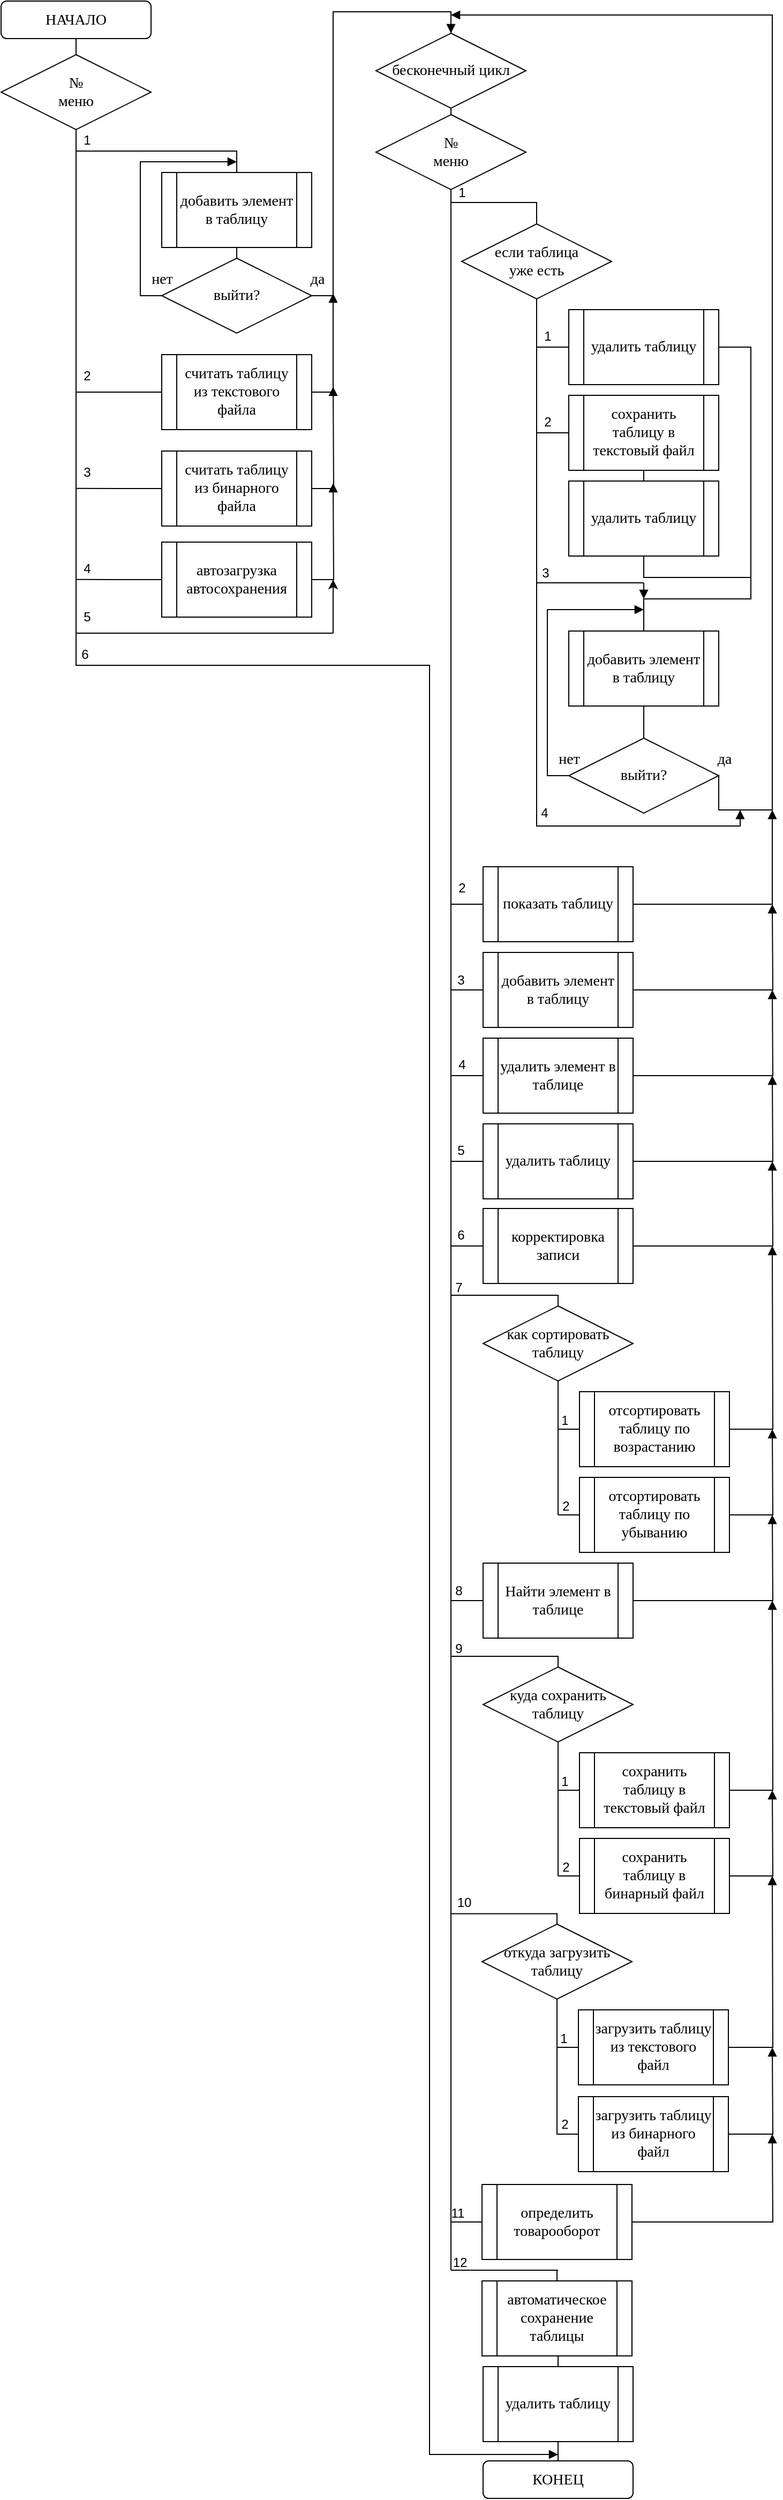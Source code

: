 <mxfile version="13.9.9" type="device" pages="3"><diagram id="qUakDYPlAHvfG857xd87" name="main"><mxGraphModel dx="5167" dy="2983" grid="1" gridSize="10" guides="1" tooltips="1" connect="1" arrows="1" fold="1" page="1" pageScale="1" pageWidth="827" pageHeight="1169" math="0" shadow="0"><root><mxCell id="0"/><mxCell id="1" parent="0"/><mxCell id="XT2ItZ7dttFXbvP1zQxN-48" style="edgeStyle=orthogonalEdgeStyle;rounded=0;orthogonalLoop=1;jettySize=auto;html=1;exitX=0.5;exitY=1;exitDx=0;exitDy=0;entryX=0.5;entryY=0;entryDx=0;entryDy=0;endArrow=none;endFill=0;" edge="1" parent="1" source="XT2ItZ7dttFXbvP1zQxN-2" target="XT2ItZ7dttFXbvP1zQxN-47"><mxGeometry relative="1" as="geometry"/></mxCell><mxCell id="XT2ItZ7dttFXbvP1zQxN-2" value="&lt;span style=&quot;font-family: &amp;#34;times new roman&amp;#34; ; font-size: 14px&quot;&gt;НАЧАЛО&lt;/span&gt;" style="rounded=1;whiteSpace=wrap;html=1;" vertex="1" parent="1"><mxGeometry width="140" height="35" as="geometry"/></mxCell><mxCell id="XT2ItZ7dttFXbvP1zQxN-49" style="edgeStyle=orthogonalEdgeStyle;rounded=0;orthogonalLoop=1;jettySize=auto;html=1;exitX=0.5;exitY=1;exitDx=0;exitDy=0;endArrow=block;endFill=1;" edge="1" parent="1" source="XT2ItZ7dttFXbvP1zQxN-47"><mxGeometry relative="1" as="geometry"><mxPoint x="520" y="2290" as="targetPoint"/><Array as="points"><mxPoint x="70" y="620"/><mxPoint x="400" y="620"/><mxPoint x="400" y="2290"/></Array></mxGeometry></mxCell><mxCell id="XT2ItZ7dttFXbvP1zQxN-47" value="№ &lt;br&gt;меню" style="rhombus;whiteSpace=wrap;html=1;strokeWidth=1;fontFamily=Times New Roman;fontSize=14;" vertex="1" parent="1"><mxGeometry y="50" width="140" height="70" as="geometry"/></mxCell><mxCell id="XT2ItZ7dttFXbvP1zQxN-61" style="edgeStyle=orthogonalEdgeStyle;rounded=0;orthogonalLoop=1;jettySize=auto;html=1;exitX=0.5;exitY=1;exitDx=0;exitDy=0;entryX=0.5;entryY=0;entryDx=0;entryDy=0;endArrow=none;endFill=0;" edge="1" parent="1" source="XT2ItZ7dttFXbvP1zQxN-50" target="XT2ItZ7dttFXbvP1zQxN-60"><mxGeometry relative="1" as="geometry"/></mxCell><mxCell id="XT2ItZ7dttFXbvP1zQxN-50" value="добавить элемент в таблицу" style="shape=process;whiteSpace=wrap;html=1;backgroundOutline=1;strokeWidth=1;fontFamily=Times New Roman;fontSize=14;" vertex="1" parent="1"><mxGeometry x="150.0" y="160" width="140" height="70" as="geometry"/></mxCell><mxCell id="XT2ItZ7dttFXbvP1zQxN-56" style="edgeStyle=orthogonalEdgeStyle;rounded=0;orthogonalLoop=1;jettySize=auto;html=1;exitX=0.5;exitY=0;exitDx=0;exitDy=0;endArrow=none;endFill=0;" edge="1" parent="1"><mxGeometry relative="1" as="geometry"><mxPoint x="70" y="140" as="targetPoint"/><mxPoint x="220" y="160" as="sourcePoint"/><Array as="points"><mxPoint x="220" y="140"/></Array></mxGeometry></mxCell><mxCell id="XT2ItZ7dttFXbvP1zQxN-57" value="1" style="text;html=1;align=center;verticalAlign=middle;resizable=0;points=[];autosize=1;" vertex="1" parent="1"><mxGeometry x="70" y="120" width="20" height="20" as="geometry"/></mxCell><mxCell id="XT2ItZ7dttFXbvP1zQxN-62" style="edgeStyle=orthogonalEdgeStyle;rounded=0;orthogonalLoop=1;jettySize=auto;html=1;exitX=0;exitY=0.5;exitDx=0;exitDy=0;endArrow=block;endFill=1;" edge="1" parent="1" source="XT2ItZ7dttFXbvP1zQxN-60"><mxGeometry relative="1" as="geometry"><mxPoint x="220" y="150" as="targetPoint"/><Array as="points"><mxPoint x="130" y="275"/><mxPoint x="130" y="150"/></Array></mxGeometry></mxCell><mxCell id="XT2ItZ7dttFXbvP1zQxN-64" style="edgeStyle=orthogonalEdgeStyle;rounded=0;orthogonalLoop=1;jettySize=auto;html=1;exitX=1;exitY=0.5;exitDx=0;exitDy=0;endArrow=block;endFill=1;entryX=0.5;entryY=0;entryDx=0;entryDy=0;" edge="1" parent="1" source="XT2ItZ7dttFXbvP1zQxN-60" target="XT2ItZ7dttFXbvP1zQxN-82"><mxGeometry relative="1" as="geometry"><mxPoint x="410" y="35" as="targetPoint"/><Array as="points"><mxPoint x="310" y="275"/><mxPoint x="310" y="10"/><mxPoint x="420" y="10"/></Array></mxGeometry></mxCell><mxCell id="XT2ItZ7dttFXbvP1zQxN-60" value="выйти?" style="rhombus;whiteSpace=wrap;html=1;strokeWidth=1;fontFamily=Times New Roman;fontSize=14;" vertex="1" parent="1"><mxGeometry x="150" y="240" width="140" height="70" as="geometry"/></mxCell><mxCell id="XT2ItZ7dttFXbvP1zQxN-63" value="нет" style="text;html=1;align=center;verticalAlign=middle;resizable=0;points=[];autosize=1;fontSize=14;fontFamily=Times New Roman;" vertex="1" parent="1"><mxGeometry x="130" y="250" width="40" height="20" as="geometry"/></mxCell><mxCell id="XT2ItZ7dttFXbvP1zQxN-65" value="да" style="text;html=1;align=center;verticalAlign=middle;resizable=0;points=[];autosize=1;fontSize=14;fontFamily=Times New Roman;" vertex="1" parent="1"><mxGeometry x="280" y="250" width="30" height="20" as="geometry"/></mxCell><mxCell id="XT2ItZ7dttFXbvP1zQxN-67" style="edgeStyle=orthogonalEdgeStyle;rounded=0;orthogonalLoop=1;jettySize=auto;html=1;exitX=0;exitY=0.5;exitDx=0;exitDy=0;endArrow=none;endFill=0;" edge="1" parent="1" source="XT2ItZ7dttFXbvP1zQxN-66"><mxGeometry relative="1" as="geometry"><mxPoint x="70" y="374.833" as="targetPoint"/><Array as="points"><mxPoint x="70" y="365"/></Array></mxGeometry></mxCell><mxCell id="XT2ItZ7dttFXbvP1zQxN-78" style="edgeStyle=orthogonalEdgeStyle;rounded=0;orthogonalLoop=1;jettySize=auto;html=1;exitX=1;exitY=0.5;exitDx=0;exitDy=0;endArrow=block;endFill=1;entryX=1.013;entryY=1.15;entryDx=0;entryDy=0;entryPerimeter=0;" edge="1" parent="1" source="XT2ItZ7dttFXbvP1zQxN-66" target="XT2ItZ7dttFXbvP1zQxN-65"><mxGeometry relative="1" as="geometry"><mxPoint x="310" y="280" as="targetPoint"/><Array as="points"><mxPoint x="310" y="365"/><mxPoint x="310" y="273"/></Array></mxGeometry></mxCell><mxCell id="XT2ItZ7dttFXbvP1zQxN-66" value="считать таблицу из текстового файла" style="shape=process;whiteSpace=wrap;html=1;backgroundOutline=1;strokeWidth=1;fontFamily=Times New Roman;fontSize=14;" vertex="1" parent="1"><mxGeometry x="150.0" y="330" width="140" height="70" as="geometry"/></mxCell><mxCell id="XT2ItZ7dttFXbvP1zQxN-68" value="2" style="text;html=1;align=center;verticalAlign=middle;resizable=0;points=[];autosize=1;" vertex="1" parent="1"><mxGeometry x="70" y="340" width="20" height="20" as="geometry"/></mxCell><mxCell id="XT2ItZ7dttFXbvP1zQxN-71" style="edgeStyle=orthogonalEdgeStyle;rounded=0;orthogonalLoop=1;jettySize=auto;html=1;exitX=0;exitY=0.5;exitDx=0;exitDy=0;endArrow=none;endFill=0;" edge="1" parent="1" source="XT2ItZ7dttFXbvP1zQxN-69"><mxGeometry relative="1" as="geometry"><mxPoint x="70" y="454.833" as="targetPoint"/></mxGeometry></mxCell><mxCell id="XT2ItZ7dttFXbvP1zQxN-79" style="edgeStyle=orthogonalEdgeStyle;rounded=0;orthogonalLoop=1;jettySize=auto;html=1;exitX=1;exitY=0.5;exitDx=0;exitDy=0;endArrow=block;endFill=1;" edge="1" parent="1" source="XT2ItZ7dttFXbvP1zQxN-69"><mxGeometry relative="1" as="geometry"><mxPoint x="310" y="360" as="targetPoint"/></mxGeometry></mxCell><mxCell id="XT2ItZ7dttFXbvP1zQxN-69" value="считать таблицу из бинарного файла" style="shape=process;whiteSpace=wrap;html=1;backgroundOutline=1;strokeWidth=1;fontFamily=Times New Roman;fontSize=14;" vertex="1" parent="1"><mxGeometry x="150.0" y="420" width="140" height="70" as="geometry"/></mxCell><mxCell id="XT2ItZ7dttFXbvP1zQxN-72" style="edgeStyle=orthogonalEdgeStyle;rounded=0;orthogonalLoop=1;jettySize=auto;html=1;exitX=0;exitY=0.5;exitDx=0;exitDy=0;endArrow=none;endFill=0;" edge="1" parent="1" source="XT2ItZ7dttFXbvP1zQxN-70"><mxGeometry relative="1" as="geometry"><mxPoint x="70" y="539.833" as="targetPoint"/><Array as="points"><mxPoint x="110" y="540"/></Array></mxGeometry></mxCell><mxCell id="XT2ItZ7dttFXbvP1zQxN-80" style="edgeStyle=orthogonalEdgeStyle;rounded=0;orthogonalLoop=1;jettySize=auto;html=1;exitX=1;exitY=0.5;exitDx=0;exitDy=0;endArrow=block;endFill=1;" edge="1" parent="1" source="XT2ItZ7dttFXbvP1zQxN-70"><mxGeometry relative="1" as="geometry"><mxPoint x="310" y="450" as="targetPoint"/></mxGeometry></mxCell><mxCell id="XT2ItZ7dttFXbvP1zQxN-70" value="автозагрузка автосохранения" style="shape=process;whiteSpace=wrap;html=1;backgroundOutline=1;strokeWidth=1;fontFamily=Times New Roman;fontSize=14;" vertex="1" parent="1"><mxGeometry x="150.0" y="505" width="140" height="70" as="geometry"/></mxCell><mxCell id="XT2ItZ7dttFXbvP1zQxN-73" value="3" style="text;html=1;align=center;verticalAlign=middle;resizable=0;points=[];autosize=1;" vertex="1" parent="1"><mxGeometry x="70" y="430" width="20" height="20" as="geometry"/></mxCell><mxCell id="XT2ItZ7dttFXbvP1zQxN-74" value="4" style="text;html=1;align=center;verticalAlign=middle;resizable=0;points=[];autosize=1;" vertex="1" parent="1"><mxGeometry x="70" y="520" width="20" height="20" as="geometry"/></mxCell><mxCell id="XT2ItZ7dttFXbvP1zQxN-75" value="5" style="text;html=1;align=center;verticalAlign=middle;resizable=0;points=[];autosize=1;" vertex="1" parent="1"><mxGeometry x="70" y="565" width="20" height="20" as="geometry"/></mxCell><mxCell id="XT2ItZ7dttFXbvP1zQxN-76" value="6" style="text;html=1;align=center;verticalAlign=middle;resizable=0;points=[];autosize=1;" vertex="1" parent="1"><mxGeometry x="68" y="600" width="20" height="20" as="geometry"/></mxCell><mxCell id="XT2ItZ7dttFXbvP1zQxN-77" value="" style="endArrow=none;html=1;endFill=0;" edge="1" parent="1"><mxGeometry width="50" height="50" relative="1" as="geometry"><mxPoint x="70" y="590" as="sourcePoint"/><mxPoint x="310" y="590" as="targetPoint"/></mxGeometry></mxCell><mxCell id="XT2ItZ7dttFXbvP1zQxN-87" style="edgeStyle=orthogonalEdgeStyle;rounded=0;orthogonalLoop=1;jettySize=auto;html=1;exitX=0.5;exitY=1;exitDx=0;exitDy=0;entryX=0.5;entryY=0;entryDx=0;entryDy=0;endArrow=none;endFill=0;" edge="1" parent="1" source="XT2ItZ7dttFXbvP1zQxN-82" target="XT2ItZ7dttFXbvP1zQxN-86"><mxGeometry relative="1" as="geometry"/></mxCell><mxCell id="XT2ItZ7dttFXbvP1zQxN-82" value="бесконечный цикл" style="rhombus;whiteSpace=wrap;html=1;strokeWidth=1;fontFamily=Times New Roman;fontSize=14;" vertex="1" parent="1"><mxGeometry x="350" y="30" width="140" height="70" as="geometry"/></mxCell><mxCell id="XT2ItZ7dttFXbvP1zQxN-84" value="" style="endArrow=classic;html=1;" edge="1" parent="1"><mxGeometry width="50" height="50" relative="1" as="geometry"><mxPoint x="310" y="590" as="sourcePoint"/><mxPoint x="310" y="540" as="targetPoint"/></mxGeometry></mxCell><mxCell id="XT2ItZ7dttFXbvP1zQxN-88" style="edgeStyle=orthogonalEdgeStyle;rounded=0;orthogonalLoop=1;jettySize=auto;html=1;exitX=0.5;exitY=1;exitDx=0;exitDy=0;endArrow=none;endFill=0;" edge="1" parent="1" source="XT2ItZ7dttFXbvP1zQxN-86"><mxGeometry relative="1" as="geometry"><mxPoint x="420" y="2118" as="targetPoint"/></mxGeometry></mxCell><mxCell id="XT2ItZ7dttFXbvP1zQxN-86" value="№ &lt;br&gt;меню" style="rhombus;whiteSpace=wrap;html=1;strokeWidth=1;fontFamily=Times New Roman;fontSize=14;" vertex="1" parent="1"><mxGeometry x="350" y="106" width="140" height="70" as="geometry"/></mxCell><mxCell id="XT2ItZ7dttFXbvP1zQxN-89" value="12" style="text;html=1;align=center;verticalAlign=middle;resizable=0;points=[];autosize=1;" vertex="1" parent="1"><mxGeometry x="413" y="2101" width="30" height="20" as="geometry"/></mxCell><mxCell id="XT2ItZ7dttFXbvP1zQxN-91" style="edgeStyle=orthogonalEdgeStyle;rounded=0;orthogonalLoop=1;jettySize=auto;html=1;exitX=0.5;exitY=1;exitDx=0;exitDy=0;endArrow=block;endFill=1;" edge="1" parent="1" source="XT2ItZ7dttFXbvP1zQxN-90"><mxGeometry relative="1" as="geometry"><mxPoint x="690" y="755" as="targetPoint"/><Array as="points"><mxPoint x="500" y="770"/><mxPoint x="690" y="770"/></Array></mxGeometry></mxCell><mxCell id="XT2ItZ7dttFXbvP1zQxN-102" style="edgeStyle=orthogonalEdgeStyle;rounded=0;orthogonalLoop=1;jettySize=auto;html=1;exitX=0.5;exitY=0;exitDx=0;exitDy=0;endArrow=none;endFill=0;" edge="1" parent="1" source="XT2ItZ7dttFXbvP1zQxN-90"><mxGeometry relative="1" as="geometry"><mxPoint x="420" y="188" as="targetPoint"/></mxGeometry></mxCell><mxCell id="XT2ItZ7dttFXbvP1zQxN-90" value="если таблица&lt;br&gt;уже есть" style="rhombus;whiteSpace=wrap;html=1;strokeWidth=1;fontFamily=Times New Roman;fontSize=14;" vertex="1" parent="1"><mxGeometry x="430" y="208" width="140" height="70" as="geometry"/></mxCell><mxCell id="XT2ItZ7dttFXbvP1zQxN-96" style="edgeStyle=orthogonalEdgeStyle;rounded=0;orthogonalLoop=1;jettySize=auto;html=1;exitX=0;exitY=0.5;exitDx=0;exitDy=0;endArrow=none;endFill=0;" edge="1" parent="1" source="XT2ItZ7dttFXbvP1zQxN-92"><mxGeometry relative="1" as="geometry"><mxPoint x="500" y="323" as="targetPoint"/></mxGeometry></mxCell><mxCell id="XT2ItZ7dttFXbvP1zQxN-109" style="edgeStyle=orthogonalEdgeStyle;rounded=0;orthogonalLoop=1;jettySize=auto;html=1;exitX=1;exitY=0.5;exitDx=0;exitDy=0;entryX=0.5;entryY=0;entryDx=0;entryDy=0;endArrow=none;endFill=0;" edge="1" parent="1" source="XT2ItZ7dttFXbvP1zQxN-92" target="XT2ItZ7dttFXbvP1zQxN-105"><mxGeometry relative="1" as="geometry"><Array as="points"><mxPoint x="700" y="323"/><mxPoint x="700" y="558"/><mxPoint x="600" y="558"/></Array></mxGeometry></mxCell><mxCell id="XT2ItZ7dttFXbvP1zQxN-92" value="удалить таблицу" style="shape=process;whiteSpace=wrap;html=1;backgroundOutline=1;strokeWidth=1;fontFamily=Times New Roman;fontSize=14;" vertex="1" parent="1"><mxGeometry x="530.0" y="288" width="140" height="70" as="geometry"/></mxCell><mxCell id="XT2ItZ7dttFXbvP1zQxN-99" style="edgeStyle=orthogonalEdgeStyle;rounded=0;orthogonalLoop=1;jettySize=auto;html=1;exitX=0;exitY=0.5;exitDx=0;exitDy=0;endArrow=none;endFill=0;" edge="1" parent="1" source="XT2ItZ7dttFXbvP1zQxN-94"><mxGeometry relative="1" as="geometry"><mxPoint x="500" y="403.2" as="targetPoint"/></mxGeometry></mxCell><mxCell id="XT2ItZ7dttFXbvP1zQxN-101" style="edgeStyle=orthogonalEdgeStyle;rounded=0;orthogonalLoop=1;jettySize=auto;html=1;exitX=0.5;exitY=1;exitDx=0;exitDy=0;entryX=0.5;entryY=0;entryDx=0;entryDy=0;endArrow=none;endFill=0;" edge="1" parent="1" source="XT2ItZ7dttFXbvP1zQxN-94" target="XT2ItZ7dttFXbvP1zQxN-95"><mxGeometry relative="1" as="geometry"/></mxCell><mxCell id="XT2ItZ7dttFXbvP1zQxN-94" value="сохранить таблицу в текстовый файл" style="shape=process;whiteSpace=wrap;html=1;backgroundOutline=1;strokeWidth=1;fontFamily=Times New Roman;fontSize=14;" vertex="1" parent="1"><mxGeometry x="530.0" y="368" width="140" height="70" as="geometry"/></mxCell><mxCell id="XT2ItZ7dttFXbvP1zQxN-114" style="edgeStyle=orthogonalEdgeStyle;rounded=0;orthogonalLoop=1;jettySize=auto;html=1;exitX=0.5;exitY=1;exitDx=0;exitDy=0;endArrow=none;endFill=0;" edge="1" parent="1" source="XT2ItZ7dttFXbvP1zQxN-95"><mxGeometry relative="1" as="geometry"><mxPoint x="700" y="538" as="targetPoint"/><Array as="points"><mxPoint x="600" y="538"/></Array></mxGeometry></mxCell><mxCell id="XT2ItZ7dttFXbvP1zQxN-95" value="удалить таблицу" style="shape=process;whiteSpace=wrap;html=1;backgroundOutline=1;strokeWidth=1;fontFamily=Times New Roman;fontSize=14;" vertex="1" parent="1"><mxGeometry x="530.0" y="448" width="140" height="70" as="geometry"/></mxCell><mxCell id="XT2ItZ7dttFXbvP1zQxN-97" value="1" style="text;html=1;align=center;verticalAlign=middle;resizable=0;points=[];autosize=1;" vertex="1" parent="1"><mxGeometry x="500" y="303" width="20" height="20" as="geometry"/></mxCell><mxCell id="XT2ItZ7dttFXbvP1zQxN-100" value="2" style="text;html=1;align=center;verticalAlign=middle;resizable=0;points=[];autosize=1;" vertex="1" parent="1"><mxGeometry x="500" y="383" width="20" height="20" as="geometry"/></mxCell><mxCell id="XT2ItZ7dttFXbvP1zQxN-103" value="1" style="text;html=1;align=center;verticalAlign=middle;resizable=0;points=[];autosize=1;" vertex="1" parent="1"><mxGeometry x="420" y="169" width="20" height="20" as="geometry"/></mxCell><mxCell id="XT2ItZ7dttFXbvP1zQxN-107" style="edgeStyle=orthogonalEdgeStyle;rounded=0;orthogonalLoop=1;jettySize=auto;html=1;exitX=0.5;exitY=1;exitDx=0;exitDy=0;entryX=0.5;entryY=0;entryDx=0;entryDy=0;endArrow=none;endFill=0;" edge="1" parent="1" source="XT2ItZ7dttFXbvP1zQxN-105" target="XT2ItZ7dttFXbvP1zQxN-106"><mxGeometry relative="1" as="geometry"/></mxCell><mxCell id="XT2ItZ7dttFXbvP1zQxN-105" value="добавить элемент в таблицу" style="shape=process;whiteSpace=wrap;html=1;backgroundOutline=1;strokeWidth=1;fontFamily=Times New Roman;fontSize=14;" vertex="1" parent="1"><mxGeometry x="530.0" y="588" width="140" height="70" as="geometry"/></mxCell><mxCell id="XT2ItZ7dttFXbvP1zQxN-108" style="edgeStyle=orthogonalEdgeStyle;rounded=0;orthogonalLoop=1;jettySize=auto;html=1;exitX=1;exitY=0.5;exitDx=0;exitDy=0;endArrow=block;endFill=1;" edge="1" parent="1" source="XT2ItZ7dttFXbvP1zQxN-106"><mxGeometry relative="1" as="geometry"><mxPoint x="420" y="13" as="targetPoint"/><Array as="points"><mxPoint x="720" y="755"/><mxPoint x="720" y="13"/></Array></mxGeometry></mxCell><mxCell id="XT2ItZ7dttFXbvP1zQxN-110" style="edgeStyle=orthogonalEdgeStyle;rounded=0;orthogonalLoop=1;jettySize=auto;html=1;exitX=0;exitY=0.5;exitDx=0;exitDy=0;endArrow=block;endFill=1;" edge="1" parent="1" source="XT2ItZ7dttFXbvP1zQxN-106"><mxGeometry relative="1" as="geometry"><mxPoint x="600" y="568" as="targetPoint"/><Array as="points"><mxPoint x="510" y="723"/><mxPoint x="510" y="568"/></Array></mxGeometry></mxCell><mxCell id="XT2ItZ7dttFXbvP1zQxN-106" value="выйти?" style="rhombus;whiteSpace=wrap;html=1;strokeWidth=1;fontFamily=Times New Roman;fontSize=14;" vertex="1" parent="1"><mxGeometry x="530" y="688" width="140" height="70" as="geometry"/></mxCell><mxCell id="XT2ItZ7dttFXbvP1zQxN-111" value="да" style="text;html=1;align=center;verticalAlign=middle;resizable=0;points=[];autosize=1;fontSize=14;fontFamily=Times New Roman;" vertex="1" parent="1"><mxGeometry x="660" y="698" width="30" height="20" as="geometry"/></mxCell><mxCell id="XT2ItZ7dttFXbvP1zQxN-112" value="нет" style="text;html=1;align=center;verticalAlign=middle;resizable=0;points=[];autosize=1;fontSize=14;fontFamily=Times New Roman;" vertex="1" parent="1"><mxGeometry x="510" y="698" width="40" height="20" as="geometry"/></mxCell><mxCell id="XT2ItZ7dttFXbvP1zQxN-115" value="" style="endArrow=none;html=1;" edge="1" parent="1"><mxGeometry width="50" height="50" relative="1" as="geometry"><mxPoint x="500" y="543" as="sourcePoint"/><mxPoint x="600" y="543" as="targetPoint"/></mxGeometry></mxCell><mxCell id="XT2ItZ7dttFXbvP1zQxN-116" value="3" style="text;html=1;align=center;verticalAlign=middle;resizable=0;points=[];autosize=1;" vertex="1" parent="1"><mxGeometry x="498" y="524" width="20" height="20" as="geometry"/></mxCell><mxCell id="XT2ItZ7dttFXbvP1zQxN-117" value="4" style="text;html=1;align=center;verticalAlign=middle;resizable=0;points=[];autosize=1;" vertex="1" parent="1"><mxGeometry x="497" y="748" width="20" height="20" as="geometry"/></mxCell><mxCell id="XT2ItZ7dttFXbvP1zQxN-118" value="" style="endArrow=block;html=1;endFill=1;" edge="1" parent="1"><mxGeometry width="50" height="50" relative="1" as="geometry"><mxPoint x="600" y="543" as="sourcePoint"/><mxPoint x="600" y="558" as="targetPoint"/></mxGeometry></mxCell><mxCell id="XT2ItZ7dttFXbvP1zQxN-121" style="edgeStyle=orthogonalEdgeStyle;rounded=0;orthogonalLoop=1;jettySize=auto;html=1;exitX=0;exitY=0.5;exitDx=0;exitDy=0;endArrow=none;endFill=0;" edge="1" parent="1" source="XT2ItZ7dttFXbvP1zQxN-120"><mxGeometry relative="1" as="geometry"><mxPoint x="420" y="843" as="targetPoint"/></mxGeometry></mxCell><mxCell id="XT2ItZ7dttFXbvP1zQxN-123" style="edgeStyle=orthogonalEdgeStyle;rounded=0;orthogonalLoop=1;jettySize=auto;html=1;exitX=1;exitY=0.5;exitDx=0;exitDy=0;endArrow=block;endFill=1;" edge="1" parent="1" source="XT2ItZ7dttFXbvP1zQxN-120"><mxGeometry relative="1" as="geometry"><mxPoint x="720" y="755" as="targetPoint"/><Array as="points"><mxPoint x="720" y="843"/></Array></mxGeometry></mxCell><mxCell id="XT2ItZ7dttFXbvP1zQxN-120" value="показать таблицу" style="shape=process;whiteSpace=wrap;html=1;backgroundOutline=1;strokeWidth=1;fontFamily=Times New Roman;fontSize=14;" vertex="1" parent="1"><mxGeometry x="450.0" y="808" width="140" height="70" as="geometry"/></mxCell><mxCell id="XT2ItZ7dttFXbvP1zQxN-122" value="2" style="text;html=1;align=center;verticalAlign=middle;resizable=0;points=[];autosize=1;" vertex="1" parent="1"><mxGeometry x="420" y="818" width="20" height="20" as="geometry"/></mxCell><mxCell id="XT2ItZ7dttFXbvP1zQxN-125" style="edgeStyle=orthogonalEdgeStyle;rounded=0;orthogonalLoop=1;jettySize=auto;html=1;exitX=0;exitY=0.5;exitDx=0;exitDy=0;endArrow=none;endFill=0;" edge="1" parent="1" source="XT2ItZ7dttFXbvP1zQxN-124"><mxGeometry relative="1" as="geometry"><mxPoint x="420.0" y="923.069" as="targetPoint"/></mxGeometry></mxCell><mxCell id="XT2ItZ7dttFXbvP1zQxN-127" style="edgeStyle=orthogonalEdgeStyle;rounded=0;orthogonalLoop=1;jettySize=auto;html=1;exitX=1;exitY=0.5;exitDx=0;exitDy=0;endArrow=block;endFill=1;" edge="1" parent="1" source="XT2ItZ7dttFXbvP1zQxN-124"><mxGeometry relative="1" as="geometry"><mxPoint x="720" y="843" as="targetPoint"/></mxGeometry></mxCell><mxCell id="XT2ItZ7dttFXbvP1zQxN-124" value="добавить элемент в таблицу" style="shape=process;whiteSpace=wrap;html=1;backgroundOutline=1;strokeWidth=1;fontFamily=Times New Roman;fontSize=14;" vertex="1" parent="1"><mxGeometry x="450.0" y="888" width="140" height="70" as="geometry"/></mxCell><mxCell id="XT2ItZ7dttFXbvP1zQxN-126" value="3" style="text;html=1;align=center;verticalAlign=middle;resizable=0;points=[];autosize=1;" vertex="1" parent="1"><mxGeometry x="419" y="904" width="20" height="20" as="geometry"/></mxCell><mxCell id="XT2ItZ7dttFXbvP1zQxN-129" style="edgeStyle=orthogonalEdgeStyle;rounded=0;orthogonalLoop=1;jettySize=auto;html=1;exitX=0;exitY=0.5;exitDx=0;exitDy=0;endArrow=none;endFill=0;" edge="1" parent="1" source="XT2ItZ7dttFXbvP1zQxN-128"><mxGeometry relative="1" as="geometry"><mxPoint x="420" y="1003" as="targetPoint"/></mxGeometry></mxCell><mxCell id="XT2ItZ7dttFXbvP1zQxN-131" style="edgeStyle=orthogonalEdgeStyle;rounded=0;orthogonalLoop=1;jettySize=auto;html=1;exitX=1;exitY=0.5;exitDx=0;exitDy=0;endArrow=block;endFill=1;" edge="1" parent="1" source="XT2ItZ7dttFXbvP1zQxN-128"><mxGeometry relative="1" as="geometry"><mxPoint x="720" y="923" as="targetPoint"/></mxGeometry></mxCell><mxCell id="XT2ItZ7dttFXbvP1zQxN-128" value="удалить элемент в таблице" style="shape=process;whiteSpace=wrap;html=1;backgroundOutline=1;strokeWidth=1;fontFamily=Times New Roman;fontSize=14;" vertex="1" parent="1"><mxGeometry x="450" y="968" width="140" height="70" as="geometry"/></mxCell><mxCell id="XT2ItZ7dttFXbvP1zQxN-130" value="4" style="text;html=1;align=center;verticalAlign=middle;resizable=0;points=[];autosize=1;" vertex="1" parent="1"><mxGeometry x="420" y="983" width="20" height="20" as="geometry"/></mxCell><mxCell id="XT2ItZ7dttFXbvP1zQxN-133" style="edgeStyle=orthogonalEdgeStyle;rounded=0;orthogonalLoop=1;jettySize=auto;html=1;exitX=0;exitY=0.5;exitDx=0;exitDy=0;endArrow=none;endFill=0;" edge="1" parent="1" source="XT2ItZ7dttFXbvP1zQxN-132"><mxGeometry relative="1" as="geometry"><mxPoint x="420" y="1083" as="targetPoint"/></mxGeometry></mxCell><mxCell id="XT2ItZ7dttFXbvP1zQxN-134" style="edgeStyle=orthogonalEdgeStyle;rounded=0;orthogonalLoop=1;jettySize=auto;html=1;exitX=1;exitY=0.5;exitDx=0;exitDy=0;endArrow=block;endFill=1;" edge="1" parent="1" source="XT2ItZ7dttFXbvP1zQxN-132"><mxGeometry relative="1" as="geometry"><mxPoint x="720" y="1003" as="targetPoint"/></mxGeometry></mxCell><mxCell id="XT2ItZ7dttFXbvP1zQxN-132" value="удалить таблицу" style="shape=process;whiteSpace=wrap;html=1;backgroundOutline=1;strokeWidth=1;fontFamily=Times New Roman;fontSize=14;" vertex="1" parent="1"><mxGeometry x="450" y="1048" width="140" height="70" as="geometry"/></mxCell><mxCell id="XT2ItZ7dttFXbvP1zQxN-135" value="5" style="text;html=1;align=center;verticalAlign=middle;resizable=0;points=[];autosize=1;" vertex="1" parent="1"><mxGeometry x="419" y="1063" width="20" height="20" as="geometry"/></mxCell><mxCell id="XT2ItZ7dttFXbvP1zQxN-137" style="edgeStyle=orthogonalEdgeStyle;rounded=0;orthogonalLoop=1;jettySize=auto;html=1;exitX=0;exitY=0.5;exitDx=0;exitDy=0;endArrow=none;endFill=0;" edge="1" parent="1" source="XT2ItZ7dttFXbvP1zQxN-136"><mxGeometry relative="1" as="geometry"><mxPoint x="420" y="1162" as="targetPoint"/></mxGeometry></mxCell><mxCell id="XT2ItZ7dttFXbvP1zQxN-139" style="edgeStyle=orthogonalEdgeStyle;rounded=0;orthogonalLoop=1;jettySize=auto;html=1;exitX=1;exitY=0.5;exitDx=0;exitDy=0;endArrow=block;endFill=1;" edge="1" parent="1" source="XT2ItZ7dttFXbvP1zQxN-136"><mxGeometry relative="1" as="geometry"><mxPoint x="720" y="1083" as="targetPoint"/></mxGeometry></mxCell><mxCell id="XT2ItZ7dttFXbvP1zQxN-136" value="корректировка записи" style="shape=process;whiteSpace=wrap;html=1;backgroundOutline=1;strokeWidth=1;fontFamily=Times New Roman;fontSize=14;" vertex="1" parent="1"><mxGeometry x="450.0" y="1127" width="140" height="70" as="geometry"/></mxCell><mxCell id="XT2ItZ7dttFXbvP1zQxN-138" value="6" style="text;html=1;align=center;verticalAlign=middle;resizable=0;points=[];autosize=1;" vertex="1" parent="1"><mxGeometry x="419" y="1142" width="20" height="20" as="geometry"/></mxCell><mxCell id="XT2ItZ7dttFXbvP1zQxN-141" style="edgeStyle=orthogonalEdgeStyle;rounded=0;orthogonalLoop=1;jettySize=auto;html=1;exitX=0.5;exitY=0;exitDx=0;exitDy=0;endArrow=none;endFill=0;" edge="1" parent="1" source="XT2ItZ7dttFXbvP1zQxN-140"><mxGeometry relative="1" as="geometry"><mxPoint x="420" y="1208" as="targetPoint"/><Array as="points"><mxPoint x="520" y="1208"/></Array></mxGeometry></mxCell><mxCell id="XT2ItZ7dttFXbvP1zQxN-143" style="edgeStyle=orthogonalEdgeStyle;rounded=0;orthogonalLoop=1;jettySize=auto;html=1;exitX=0.5;exitY=1;exitDx=0;exitDy=0;endArrow=none;endFill=0;" edge="1" parent="1" source="XT2ItZ7dttFXbvP1zQxN-140"><mxGeometry relative="1" as="geometry"><mxPoint x="520" y="1413" as="targetPoint"/></mxGeometry></mxCell><mxCell id="XT2ItZ7dttFXbvP1zQxN-140" value="как сортировать таблицу" style="rhombus;whiteSpace=wrap;html=1;strokeWidth=1;fontFamily=Times New Roman;fontSize=14;" vertex="1" parent="1"><mxGeometry x="450" y="1218" width="140" height="70" as="geometry"/></mxCell><mxCell id="XT2ItZ7dttFXbvP1zQxN-142" value="7" style="text;html=1;align=center;verticalAlign=middle;resizable=0;points=[];autosize=1;" vertex="1" parent="1"><mxGeometry x="417" y="1191" width="20" height="20" as="geometry"/></mxCell><mxCell id="XT2ItZ7dttFXbvP1zQxN-146" style="edgeStyle=orthogonalEdgeStyle;rounded=0;orthogonalLoop=1;jettySize=auto;html=1;exitX=0;exitY=0.5;exitDx=0;exitDy=0;endArrow=none;endFill=0;" edge="1" parent="1" source="XT2ItZ7dttFXbvP1zQxN-144"><mxGeometry relative="1" as="geometry"><mxPoint x="520" y="1333" as="targetPoint"/></mxGeometry></mxCell><mxCell id="XT2ItZ7dttFXbvP1zQxN-150" style="edgeStyle=orthogonalEdgeStyle;rounded=0;orthogonalLoop=1;jettySize=auto;html=1;exitX=1;exitY=0.5;exitDx=0;exitDy=0;endArrow=block;endFill=1;" edge="1" parent="1" source="XT2ItZ7dttFXbvP1zQxN-144"><mxGeometry relative="1" as="geometry"><mxPoint x="720" y="1162" as="targetPoint"/></mxGeometry></mxCell><mxCell id="XT2ItZ7dttFXbvP1zQxN-144" value="отсортировать таблицу по возрастанию" style="shape=process;whiteSpace=wrap;html=1;backgroundOutline=1;strokeWidth=1;fontFamily=Times New Roman;fontSize=14;" vertex="1" parent="1"><mxGeometry x="540.0" y="1298" width="140" height="70" as="geometry"/></mxCell><mxCell id="XT2ItZ7dttFXbvP1zQxN-145" value="1" style="text;html=1;align=center;verticalAlign=middle;resizable=0;points=[];autosize=1;" vertex="1" parent="1"><mxGeometry x="516" y="1315" width="20" height="20" as="geometry"/></mxCell><mxCell id="XT2ItZ7dttFXbvP1zQxN-148" style="edgeStyle=orthogonalEdgeStyle;rounded=0;orthogonalLoop=1;jettySize=auto;html=1;exitX=0;exitY=0.5;exitDx=0;exitDy=0;endArrow=none;endFill=0;" edge="1" parent="1" source="XT2ItZ7dttFXbvP1zQxN-147"><mxGeometry relative="1" as="geometry"><mxPoint x="520" y="1413" as="targetPoint"/></mxGeometry></mxCell><mxCell id="XT2ItZ7dttFXbvP1zQxN-151" style="edgeStyle=orthogonalEdgeStyle;rounded=0;orthogonalLoop=1;jettySize=auto;html=1;exitX=1;exitY=0.5;exitDx=0;exitDy=0;endArrow=block;endFill=1;" edge="1" parent="1" source="XT2ItZ7dttFXbvP1zQxN-147"><mxGeometry relative="1" as="geometry"><mxPoint x="720" y="1333" as="targetPoint"/></mxGeometry></mxCell><mxCell id="XT2ItZ7dttFXbvP1zQxN-147" value="отсортировать таблицу по убыванию" style="shape=process;whiteSpace=wrap;html=1;backgroundOutline=1;strokeWidth=1;fontFamily=Times New Roman;fontSize=14;" vertex="1" parent="1"><mxGeometry x="540.0" y="1378" width="140" height="70" as="geometry"/></mxCell><mxCell id="XT2ItZ7dttFXbvP1zQxN-149" value="2" style="text;html=1;align=center;verticalAlign=middle;resizable=0;points=[];autosize=1;" vertex="1" parent="1"><mxGeometry x="517" y="1395" width="20" height="20" as="geometry"/></mxCell><mxCell id="XT2ItZ7dttFXbvP1zQxN-153" style="edgeStyle=orthogonalEdgeStyle;rounded=0;orthogonalLoop=1;jettySize=auto;html=1;exitX=0;exitY=0.5;exitDx=0;exitDy=0;endArrow=none;endFill=0;" edge="1" parent="1" source="XT2ItZ7dttFXbvP1zQxN-152"><mxGeometry relative="1" as="geometry"><mxPoint x="420.0" y="1492.833" as="targetPoint"/></mxGeometry></mxCell><mxCell id="XT2ItZ7dttFXbvP1zQxN-154" style="edgeStyle=orthogonalEdgeStyle;rounded=0;orthogonalLoop=1;jettySize=auto;html=1;exitX=1;exitY=0.5;exitDx=0;exitDy=0;endArrow=block;endFill=1;" edge="1" parent="1" source="XT2ItZ7dttFXbvP1zQxN-152"><mxGeometry relative="1" as="geometry"><mxPoint x="720" y="1413" as="targetPoint"/></mxGeometry></mxCell><mxCell id="XT2ItZ7dttFXbvP1zQxN-152" value="Найти элемент в таблице" style="shape=process;whiteSpace=wrap;html=1;backgroundOutline=1;strokeWidth=1;fontFamily=Times New Roman;fontSize=14;" vertex="1" parent="1"><mxGeometry x="450.0" y="1458" width="140" height="70" as="geometry"/></mxCell><mxCell id="XT2ItZ7dttFXbvP1zQxN-155" value="8" style="text;html=1;align=center;verticalAlign=middle;resizable=0;points=[];autosize=1;" vertex="1" parent="1"><mxGeometry x="417" y="1474" width="20" height="20" as="geometry"/></mxCell><mxCell id="XT2ItZ7dttFXbvP1zQxN-156" style="edgeStyle=orthogonalEdgeStyle;rounded=0;orthogonalLoop=1;jettySize=auto;html=1;exitX=0.5;exitY=0;exitDx=0;exitDy=0;endArrow=none;endFill=0;" edge="1" parent="1" source="XT2ItZ7dttFXbvP1zQxN-158"><mxGeometry relative="1" as="geometry"><mxPoint x="420.0" y="1545.0" as="targetPoint"/><Array as="points"><mxPoint x="520" y="1545"/></Array></mxGeometry></mxCell><mxCell id="XT2ItZ7dttFXbvP1zQxN-157" style="edgeStyle=orthogonalEdgeStyle;rounded=0;orthogonalLoop=1;jettySize=auto;html=1;exitX=0.5;exitY=1;exitDx=0;exitDy=0;endArrow=none;endFill=0;" edge="1" parent="1" source="XT2ItZ7dttFXbvP1zQxN-158"><mxGeometry relative="1" as="geometry"><mxPoint x="520.0" y="1750" as="targetPoint"/></mxGeometry></mxCell><mxCell id="XT2ItZ7dttFXbvP1zQxN-158" value="куда сохранить таблицу" style="rhombus;whiteSpace=wrap;html=1;strokeWidth=1;fontFamily=Times New Roman;fontSize=14;" vertex="1" parent="1"><mxGeometry x="450" y="1555" width="140" height="70" as="geometry"/></mxCell><mxCell id="XT2ItZ7dttFXbvP1zQxN-159" value="9" style="text;html=1;align=center;verticalAlign=middle;resizable=0;points=[];autosize=1;" vertex="1" parent="1"><mxGeometry x="417" y="1528" width="20" height="20" as="geometry"/></mxCell><mxCell id="XT2ItZ7dttFXbvP1zQxN-160" style="edgeStyle=orthogonalEdgeStyle;rounded=0;orthogonalLoop=1;jettySize=auto;html=1;exitX=0;exitY=0.5;exitDx=0;exitDy=0;endArrow=none;endFill=0;" edge="1" parent="1" source="XT2ItZ7dttFXbvP1zQxN-161"><mxGeometry relative="1" as="geometry"><mxPoint x="520.0" y="1670.0" as="targetPoint"/></mxGeometry></mxCell><mxCell id="XT2ItZ7dttFXbvP1zQxN-166" style="edgeStyle=orthogonalEdgeStyle;rounded=0;orthogonalLoop=1;jettySize=auto;html=1;exitX=1;exitY=0.5;exitDx=0;exitDy=0;endArrow=block;endFill=1;" edge="1" parent="1" source="XT2ItZ7dttFXbvP1zQxN-161"><mxGeometry relative="1" as="geometry"><mxPoint x="720" y="1493" as="targetPoint"/></mxGeometry></mxCell><mxCell id="XT2ItZ7dttFXbvP1zQxN-161" value="сохранить таблицу в текстовый файл" style="shape=process;whiteSpace=wrap;html=1;backgroundOutline=1;strokeWidth=1;fontFamily=Times New Roman;fontSize=14;" vertex="1" parent="1"><mxGeometry x="540.0" y="1635" width="140" height="70" as="geometry"/></mxCell><mxCell id="XT2ItZ7dttFXbvP1zQxN-162" value="1" style="text;html=1;align=center;verticalAlign=middle;resizable=0;points=[];autosize=1;" vertex="1" parent="1"><mxGeometry x="516" y="1652" width="20" height="20" as="geometry"/></mxCell><mxCell id="XT2ItZ7dttFXbvP1zQxN-163" style="edgeStyle=orthogonalEdgeStyle;rounded=0;orthogonalLoop=1;jettySize=auto;html=1;exitX=0;exitY=0.5;exitDx=0;exitDy=0;endArrow=none;endFill=0;" edge="1" parent="1" source="XT2ItZ7dttFXbvP1zQxN-164"><mxGeometry relative="1" as="geometry"><mxPoint x="520.0" y="1750" as="targetPoint"/></mxGeometry></mxCell><mxCell id="XT2ItZ7dttFXbvP1zQxN-167" style="edgeStyle=orthogonalEdgeStyle;rounded=0;orthogonalLoop=1;jettySize=auto;html=1;exitX=1;exitY=0.5;exitDx=0;exitDy=0;endArrow=block;endFill=1;" edge="1" parent="1" source="XT2ItZ7dttFXbvP1zQxN-164"><mxGeometry relative="1" as="geometry"><mxPoint x="720" y="1670" as="targetPoint"/></mxGeometry></mxCell><mxCell id="XT2ItZ7dttFXbvP1zQxN-164" value="сохранить таблицу в бинарный файл" style="shape=process;whiteSpace=wrap;html=1;backgroundOutline=1;strokeWidth=1;fontFamily=Times New Roman;fontSize=14;" vertex="1" parent="1"><mxGeometry x="540.0" y="1715" width="140" height="70" as="geometry"/></mxCell><mxCell id="XT2ItZ7dttFXbvP1zQxN-165" value="2" style="text;html=1;align=center;verticalAlign=middle;resizable=0;points=[];autosize=1;" vertex="1" parent="1"><mxGeometry x="517" y="1732" width="20" height="20" as="geometry"/></mxCell><mxCell id="XT2ItZ7dttFXbvP1zQxN-168" style="edgeStyle=orthogonalEdgeStyle;rounded=0;orthogonalLoop=1;jettySize=auto;html=1;exitX=0.5;exitY=0;exitDx=0;exitDy=0;endArrow=none;endFill=0;entryX=0.101;entryY=1.01;entryDx=0;entryDy=0;entryPerimeter=0;" edge="1" parent="1" source="XT2ItZ7dttFXbvP1zQxN-170" target="XT2ItZ7dttFXbvP1zQxN-177"><mxGeometry relative="1" as="geometry"><mxPoint x="419.0" y="1785" as="targetPoint"/><Array as="points"><mxPoint x="519" y="1785"/></Array></mxGeometry></mxCell><mxCell id="XT2ItZ7dttFXbvP1zQxN-169" style="edgeStyle=orthogonalEdgeStyle;rounded=0;orthogonalLoop=1;jettySize=auto;html=1;exitX=0.5;exitY=1;exitDx=0;exitDy=0;endArrow=none;endFill=0;" edge="1" parent="1" source="XT2ItZ7dttFXbvP1zQxN-170"><mxGeometry relative="1" as="geometry"><mxPoint x="519.0" y="1990" as="targetPoint"/></mxGeometry></mxCell><mxCell id="XT2ItZ7dttFXbvP1zQxN-170" value="откуда загрузить таблицу" style="rhombus;whiteSpace=wrap;html=1;strokeWidth=1;fontFamily=Times New Roman;fontSize=14;" vertex="1" parent="1"><mxGeometry x="449" y="1795" width="140" height="70" as="geometry"/></mxCell><mxCell id="XT2ItZ7dttFXbvP1zQxN-171" style="edgeStyle=orthogonalEdgeStyle;rounded=0;orthogonalLoop=1;jettySize=auto;html=1;exitX=0;exitY=0.5;exitDx=0;exitDy=0;endArrow=none;endFill=0;" edge="1" parent="1" source="XT2ItZ7dttFXbvP1zQxN-172"><mxGeometry relative="1" as="geometry"><mxPoint x="519.0" y="1910" as="targetPoint"/></mxGeometry></mxCell><mxCell id="XT2ItZ7dttFXbvP1zQxN-179" style="edgeStyle=orthogonalEdgeStyle;rounded=0;orthogonalLoop=1;jettySize=auto;html=1;exitX=1;exitY=0.5;exitDx=0;exitDy=0;endArrow=block;endFill=1;" edge="1" parent="1" source="XT2ItZ7dttFXbvP1zQxN-172"><mxGeometry relative="1" as="geometry"><mxPoint x="720" y="1750" as="targetPoint"/></mxGeometry></mxCell><mxCell id="XT2ItZ7dttFXbvP1zQxN-172" value="загрузить таблицу из текстового файл" style="shape=process;whiteSpace=wrap;html=1;backgroundOutline=1;strokeWidth=1;fontFamily=Times New Roman;fontSize=14;" vertex="1" parent="1"><mxGeometry x="539.0" y="1875" width="140" height="70" as="geometry"/></mxCell><mxCell id="XT2ItZ7dttFXbvP1zQxN-173" value="1" style="text;html=1;align=center;verticalAlign=middle;resizable=0;points=[];autosize=1;" vertex="1" parent="1"><mxGeometry x="515" y="1892" width="20" height="20" as="geometry"/></mxCell><mxCell id="XT2ItZ7dttFXbvP1zQxN-174" style="edgeStyle=orthogonalEdgeStyle;rounded=0;orthogonalLoop=1;jettySize=auto;html=1;exitX=0;exitY=0.5;exitDx=0;exitDy=0;endArrow=none;endFill=0;" edge="1" parent="1" source="XT2ItZ7dttFXbvP1zQxN-178"><mxGeometry relative="1" as="geometry"><mxPoint x="519.0" y="1990" as="targetPoint"/><mxPoint x="539.0" y="1990" as="sourcePoint"/></mxGeometry></mxCell><mxCell id="XT2ItZ7dttFXbvP1zQxN-176" value="2" style="text;html=1;align=center;verticalAlign=middle;resizable=0;points=[];autosize=1;" vertex="1" parent="1"><mxGeometry x="516" y="1972" width="20" height="20" as="geometry"/></mxCell><mxCell id="XT2ItZ7dttFXbvP1zQxN-177" value="10" style="text;html=1;align=center;verticalAlign=middle;resizable=0;points=[];autosize=1;" vertex="1" parent="1"><mxGeometry x="417" y="1765" width="30" height="20" as="geometry"/></mxCell><mxCell id="XT2ItZ7dttFXbvP1zQxN-180" style="edgeStyle=orthogonalEdgeStyle;rounded=0;orthogonalLoop=1;jettySize=auto;html=1;exitX=1;exitY=0.5;exitDx=0;exitDy=0;endArrow=block;endFill=1;" edge="1" parent="1" source="XT2ItZ7dttFXbvP1zQxN-178"><mxGeometry relative="1" as="geometry"><mxPoint x="720" y="1910" as="targetPoint"/></mxGeometry></mxCell><mxCell id="XT2ItZ7dttFXbvP1zQxN-178" value="загрузить таблицу из бинарного файл" style="shape=process;whiteSpace=wrap;html=1;backgroundOutline=1;strokeWidth=1;fontFamily=Times New Roman;fontSize=14;" vertex="1" parent="1"><mxGeometry x="539.0" y="1956" width="140" height="70" as="geometry"/></mxCell><mxCell id="XT2ItZ7dttFXbvP1zQxN-182" style="edgeStyle=orthogonalEdgeStyle;rounded=0;orthogonalLoop=1;jettySize=auto;html=1;exitX=0;exitY=0.5;exitDx=0;exitDy=0;endArrow=none;endFill=0;" edge="1" parent="1" source="XT2ItZ7dttFXbvP1zQxN-181"><mxGeometry relative="1" as="geometry"><mxPoint x="420" y="2073.286" as="targetPoint"/></mxGeometry></mxCell><mxCell id="XT2ItZ7dttFXbvP1zQxN-184" style="edgeStyle=orthogonalEdgeStyle;rounded=0;orthogonalLoop=1;jettySize=auto;html=1;exitX=1;exitY=0.5;exitDx=0;exitDy=0;endArrow=block;endFill=1;" edge="1" parent="1" source="XT2ItZ7dttFXbvP1zQxN-181"><mxGeometry relative="1" as="geometry"><mxPoint x="720" y="1991" as="targetPoint"/></mxGeometry></mxCell><mxCell id="XT2ItZ7dttFXbvP1zQxN-181" value="определить товарооборот" style="shape=process;whiteSpace=wrap;html=1;backgroundOutline=1;strokeWidth=1;fontFamily=Times New Roman;fontSize=14;" vertex="1" parent="1"><mxGeometry x="449.0" y="2038" width="140" height="70" as="geometry"/></mxCell><mxCell id="XT2ItZ7dttFXbvP1zQxN-183" value="11" style="text;html=1;align=center;verticalAlign=middle;resizable=0;points=[];autosize=1;" vertex="1" parent="1"><mxGeometry x="411" y="2055" width="30" height="20" as="geometry"/></mxCell><mxCell id="XT2ItZ7dttFXbvP1zQxN-189" style="edgeStyle=orthogonalEdgeStyle;rounded=0;orthogonalLoop=1;jettySize=auto;html=1;exitX=0.5;exitY=1;exitDx=0;exitDy=0;entryX=0.5;entryY=0;entryDx=0;entryDy=0;endArrow=none;endFill=0;" edge="1" parent="1" source="XT2ItZ7dttFXbvP1zQxN-185" target="XT2ItZ7dttFXbvP1zQxN-186"><mxGeometry relative="1" as="geometry"/></mxCell><mxCell id="XT2ItZ7dttFXbvP1zQxN-185" value="автоматическое сохранение таблицы" style="shape=process;whiteSpace=wrap;html=1;backgroundOutline=1;strokeWidth=1;fontFamily=Times New Roman;fontSize=14;" vertex="1" parent="1"><mxGeometry x="449.0" y="2128" width="140" height="70" as="geometry"/></mxCell><mxCell id="XT2ItZ7dttFXbvP1zQxN-191" style="edgeStyle=orthogonalEdgeStyle;rounded=0;orthogonalLoop=1;jettySize=auto;html=1;exitX=0.5;exitY=1;exitDx=0;exitDy=0;entryX=0.5;entryY=0;entryDx=0;entryDy=0;endArrow=none;endFill=0;" edge="1" parent="1" source="XT2ItZ7dttFXbvP1zQxN-186" target="XT2ItZ7dttFXbvP1zQxN-190"><mxGeometry relative="1" as="geometry"/></mxCell><mxCell id="XT2ItZ7dttFXbvP1zQxN-186" value="удалить таблицу" style="shape=process;whiteSpace=wrap;html=1;backgroundOutline=1;strokeWidth=1;fontFamily=Times New Roman;fontSize=14;" vertex="1" parent="1"><mxGeometry x="450.0" y="2208" width="140" height="70" as="geometry"/></mxCell><mxCell id="XT2ItZ7dttFXbvP1zQxN-187" value="" style="endArrow=none;html=1;" edge="1" parent="1"><mxGeometry width="50" height="50" relative="1" as="geometry"><mxPoint x="420" y="2118" as="sourcePoint"/><mxPoint x="520" y="2118" as="targetPoint"/></mxGeometry></mxCell><mxCell id="XT2ItZ7dttFXbvP1zQxN-188" value="" style="endArrow=none;html=1;entryX=0.5;entryY=0;entryDx=0;entryDy=0;" edge="1" parent="1" target="XT2ItZ7dttFXbvP1zQxN-185"><mxGeometry width="50" height="50" relative="1" as="geometry"><mxPoint x="519" y="2118" as="sourcePoint"/><mxPoint x="540" y="2028" as="targetPoint"/></mxGeometry></mxCell><mxCell id="XT2ItZ7dttFXbvP1zQxN-190" value="&lt;span style=&quot;font-family: &amp;#34;times new roman&amp;#34; ; font-size: 14px&quot;&gt;КОНЕЦ&lt;/span&gt;" style="rounded=1;whiteSpace=wrap;html=1;" vertex="1" parent="1"><mxGeometry x="450" y="2296" width="140" height="35" as="geometry"/></mxCell></root></mxGraphModel></diagram><diagram id="7FP-tT_g4ICd-sUih5Ys" name="addNewElement"><mxGraphModel dx="1824" dy="1053" grid="1" gridSize="10" guides="1" tooltips="1" connect="1" arrows="1" fold="1" page="1" pageScale="1" pageWidth="827" pageHeight="1169" math="0" shadow="0"><root><mxCell id="v7M0qldRG1ArnG2KdgoP-0"/><mxCell id="v7M0qldRG1ArnG2KdgoP-1" parent="v7M0qldRG1ArnG2KdgoP-0"/><mxCell id="v7M0qldRG1ArnG2KdgoP-24" style="edgeStyle=orthogonalEdgeStyle;rounded=0;orthogonalLoop=1;jettySize=auto;html=1;exitX=0.5;exitY=1;exitDx=0;exitDy=0;entryX=0.5;entryY=0;entryDx=0;entryDy=0;endArrow=none;endFill=0;" edge="1" parent="v7M0qldRG1ArnG2KdgoP-1" source="v7M0qldRG1ArnG2KdgoP-3" target="v7M0qldRG1ArnG2KdgoP-23"><mxGeometry relative="1" as="geometry"/></mxCell><mxCell id="v7M0qldRG1ArnG2KdgoP-3" value="&lt;span style=&quot;font-family: &amp;#34;times new roman&amp;#34; ; font-size: 14px&quot;&gt;НАЧАЛО&lt;br&gt;&lt;/span&gt;&lt;font face=&quot;times new roman&quot;&gt;&lt;span style=&quot;font-size: 14px&quot;&gt;addNewElement&lt;/span&gt;&lt;/font&gt;" style="rounded=1;whiteSpace=wrap;html=1;" vertex="1" parent="v7M0qldRG1ArnG2KdgoP-1"><mxGeometry x="270" y="150" width="140" height="35" as="geometry"/></mxCell><mxCell id="v7M0qldRG1ArnG2KdgoP-4" value="&lt;span style=&quot;font-family: &amp;#34;times new roman&amp;#34; ; font-size: 14px&quot;&gt;КОНЕЦ&lt;br&gt;&lt;/span&gt;&lt;font face=&quot;times new roman&quot;&gt;&lt;span style=&quot;font-size: 14px&quot;&gt;addNewElement&lt;/span&gt;&lt;/font&gt;" style="rounded=1;whiteSpace=wrap;html=1;" vertex="1" parent="v7M0qldRG1ArnG2KdgoP-1"><mxGeometry x="340" y="680" width="140" height="35" as="geometry"/></mxCell><mxCell id="v7M0qldRG1ArnG2KdgoP-27" style="edgeStyle=orthogonalEdgeStyle;rounded=0;orthogonalLoop=1;jettySize=auto;html=1;exitX=0.5;exitY=1;exitDx=0;exitDy=0;entryX=0.5;entryY=0;entryDx=0;entryDy=0;endArrow=none;endFill=0;" edge="1" parent="v7M0qldRG1ArnG2KdgoP-1" source="v7M0qldRG1ArnG2KdgoP-23" target="v7M0qldRG1ArnG2KdgoP-26"><mxGeometry relative="1" as="geometry"/></mxCell><mxCell id="v7M0qldRG1ArnG2KdgoP-23" value="&lt;blockquote style=&quot;margin: 0 0 0 40px ; border: none ; padding: 0px&quot;&gt;&lt;/blockquote&gt;&lt;font style=&quot;font-size: 12px&quot;&gt;&lt;span&gt;№магазина, секции,&lt;br&gt;чека; имя продукта, артикул товара, цена,&lt;br&gt;кол-во товара,&amp;nbsp;&lt;/span&gt;&lt;font style=&quot;font-size: 12px&quot;&gt;дата&lt;/font&gt;&lt;/font&gt;" style="shape=parallelogram;perimeter=parallelogramPerimeter;whiteSpace=wrap;html=1;fixedSize=1;strokeWidth=1;fontFamily=Times New Roman;fontSize=14;" vertex="1" parent="v7M0qldRG1ArnG2KdgoP-1"><mxGeometry x="270" y="200" width="140" height="70" as="geometry"/></mxCell><mxCell id="v7M0qldRG1ArnG2KdgoP-29" style="edgeStyle=orthogonalEdgeStyle;rounded=0;orthogonalLoop=1;jettySize=auto;html=1;exitX=0.5;exitY=1;exitDx=0;exitDy=0;entryX=0.5;entryY=0;entryDx=0;entryDy=0;endArrow=none;endFill=0;" edge="1" parent="v7M0qldRG1ArnG2KdgoP-1" source="v7M0qldRG1ArnG2KdgoP-26" target="v7M0qldRG1ArnG2KdgoP-28"><mxGeometry relative="1" as="geometry"/></mxCell><mxCell id="v7M0qldRG1ArnG2KdgoP-26" value="выделение памяти;&lt;br&gt;&lt;div&gt;temp-&amp;gt;data = info;&lt;/div&gt;&lt;div&gt;&lt;span&gt;&#9;&lt;/span&gt;temp-&amp;gt;next =&amp;nbsp;&lt;span&gt;temp-&amp;gt;&lt;/span&gt;&lt;/div&gt;&lt;div&gt;&lt;span&gt;previous = NULL;&lt;/span&gt;&lt;/div&gt;" style="rounded=0;whiteSpace=wrap;html=1;strokeWidth=1;fontFamily=Times New Roman;fontSize=14;" vertex="1" parent="v7M0qldRG1ArnG2KdgoP-1"><mxGeometry x="270" y="280" width="140" height="70" as="geometry"/></mxCell><mxCell id="v7M0qldRG1ArnG2KdgoP-30" style="edgeStyle=orthogonalEdgeStyle;rounded=0;orthogonalLoop=1;jettySize=auto;html=1;exitX=0;exitY=0.5;exitDx=0;exitDy=0;endArrow=none;endFill=0;entryX=0.5;entryY=0;entryDx=0;entryDy=0;" edge="1" parent="v7M0qldRG1ArnG2KdgoP-1" source="v7M0qldRG1ArnG2KdgoP-28" target="v7M0qldRG1ArnG2KdgoP-31"><mxGeometry relative="1" as="geometry"><mxPoint x="250" y="430" as="targetPoint"/></mxGeometry></mxCell><mxCell id="v7M0qldRG1ArnG2KdgoP-35" style="edgeStyle=orthogonalEdgeStyle;rounded=0;orthogonalLoop=1;jettySize=auto;html=1;exitX=1;exitY=0.5;exitDx=0;exitDy=0;entryX=0.5;entryY=0;entryDx=0;entryDy=0;endArrow=none;endFill=0;" edge="1" parent="v7M0qldRG1ArnG2KdgoP-1" source="v7M0qldRG1ArnG2KdgoP-28" target="v7M0qldRG1ArnG2KdgoP-34"><mxGeometry relative="1" as="geometry"/></mxCell><mxCell id="v7M0qldRG1ArnG2KdgoP-28" value="если первый&lt;br&gt;элемент" style="rhombus;whiteSpace=wrap;html=1;strokeWidth=1;fontFamily=Times New Roman;fontSize=14;" vertex="1" parent="v7M0qldRG1ArnG2KdgoP-1"><mxGeometry x="270" y="360" width="140" height="70" as="geometry"/></mxCell><mxCell id="v7M0qldRG1ArnG2KdgoP-45" style="edgeStyle=orthogonalEdgeStyle;rounded=0;orthogonalLoop=1;jettySize=auto;html=1;exitX=0.5;exitY=1;exitDx=0;exitDy=0;entryX=0.5;entryY=0;entryDx=0;entryDy=0;endArrow=none;endFill=0;" edge="1" parent="v7M0qldRG1ArnG2KdgoP-1" source="v7M0qldRG1ArnG2KdgoP-31" target="v7M0qldRG1ArnG2KdgoP-4"><mxGeometry relative="1" as="geometry"><Array as="points"><mxPoint x="240" y="660"/><mxPoint x="410" y="660"/></Array></mxGeometry></mxCell><mxCell id="v7M0qldRG1ArnG2KdgoP-31" value="голова = temp" style="rounded=0;whiteSpace=wrap;html=1;strokeWidth=1;fontFamily=Times New Roman;fontSize=14;" vertex="1" parent="v7M0qldRG1ArnG2KdgoP-1"><mxGeometry x="170" y="420" width="140" height="70" as="geometry"/></mxCell><mxCell id="v7M0qldRG1ArnG2KdgoP-32" value="да" style="text;html=1;align=center;verticalAlign=middle;resizable=0;points=[];autosize=1;fontSize=14;fontFamily=Times New Roman;" vertex="1" parent="v7M0qldRG1ArnG2KdgoP-1"><mxGeometry x="250" y="370" width="30" height="20" as="geometry"/></mxCell><mxCell id="v7M0qldRG1ArnG2KdgoP-33" value="нет" style="text;html=1;align=center;verticalAlign=middle;resizable=0;points=[];autosize=1;fontSize=14;fontFamily=Times New Roman;" vertex="1" parent="v7M0qldRG1ArnG2KdgoP-1"><mxGeometry x="390" y="370" width="40" height="20" as="geometry"/></mxCell><mxCell id="v7M0qldRG1ArnG2KdgoP-37" style="edgeStyle=orthogonalEdgeStyle;rounded=0;orthogonalLoop=1;jettySize=auto;html=1;exitX=0.5;exitY=1;exitDx=0;exitDy=0;entryX=0.5;entryY=0;entryDx=0;entryDy=0;endArrow=none;endFill=0;" edge="1" parent="v7M0qldRG1ArnG2KdgoP-1" source="v7M0qldRG1ArnG2KdgoP-34" target="v7M0qldRG1ArnG2KdgoP-36"><mxGeometry relative="1" as="geometry"/></mxCell><mxCell id="v7M0qldRG1ArnG2KdgoP-34" value="p = head" style="rounded=0;whiteSpace=wrap;html=1;strokeWidth=1;fontFamily=Times New Roman;fontSize=14;" vertex="1" parent="v7M0qldRG1ArnG2KdgoP-1"><mxGeometry x="370" y="420" width="140" height="70" as="geometry"/></mxCell><mxCell id="v7M0qldRG1ArnG2KdgoP-38" style="edgeStyle=orthogonalEdgeStyle;rounded=0;orthogonalLoop=1;jettySize=auto;html=1;exitX=0.5;exitY=1;exitDx=0;exitDy=0;endArrow=none;endFill=0;" edge="1" parent="v7M0qldRG1ArnG2KdgoP-1" source="v7M0qldRG1ArnG2KdgoP-36" target="v7M0qldRG1ArnG2KdgoP-39"><mxGeometry relative="1" as="geometry"><mxPoint x="440.095" y="580.0" as="targetPoint"/></mxGeometry></mxCell><mxCell id="v7M0qldRG1ArnG2KdgoP-44" style="edgeStyle=orthogonalEdgeStyle;rounded=0;orthogonalLoop=1;jettySize=auto;html=1;exitX=1;exitY=0.5;exitDx=0;exitDy=0;entryX=0.5;entryY=0;entryDx=0;entryDy=0;endArrow=none;endFill=0;" edge="1" parent="v7M0qldRG1ArnG2KdgoP-1" source="v7M0qldRG1ArnG2KdgoP-36" target="v7M0qldRG1ArnG2KdgoP-43"><mxGeometry relative="1" as="geometry"/></mxCell><mxCell id="v7M0qldRG1ArnG2KdgoP-36" value="пока не&lt;br&gt;последний&lt;br&gt;элемент" style="rhombus;whiteSpace=wrap;html=1;strokeWidth=1;fontFamily=Times New Roman;fontSize=14;" vertex="1" parent="v7M0qldRG1ArnG2KdgoP-1"><mxGeometry x="370" y="500" width="140" height="70" as="geometry"/></mxCell><mxCell id="v7M0qldRG1ArnG2KdgoP-40" style="edgeStyle=orthogonalEdgeStyle;rounded=0;orthogonalLoop=1;jettySize=auto;html=1;exitX=0.5;exitY=1;exitDx=0;exitDy=0;endArrow=block;endFill=1;" edge="1" parent="v7M0qldRG1ArnG2KdgoP-1" source="v7M0qldRG1ArnG2KdgoP-39"><mxGeometry relative="1" as="geometry"><mxPoint x="440" y="496" as="targetPoint"/><Array as="points"><mxPoint x="440" y="651"/><mxPoint x="365" y="651"/><mxPoint x="365" y="496"/><mxPoint x="440" y="496"/></Array></mxGeometry></mxCell><mxCell id="v7M0qldRG1ArnG2KdgoP-39" value="&amp;nbsp;p = p-&amp;gt;next" style="rounded=0;whiteSpace=wrap;html=1;strokeWidth=1;fontFamily=Times New Roman;fontSize=14;" vertex="1" parent="v7M0qldRG1ArnG2KdgoP-1"><mxGeometry x="369.995" y="575.0" width="140" height="70" as="geometry"/></mxCell><mxCell id="v7M0qldRG1ArnG2KdgoP-41" value="да" style="text;html=1;align=center;verticalAlign=middle;resizable=0;points=[];autosize=1;fontSize=14;fontFamily=Times New Roman;" vertex="1" parent="v7M0qldRG1ArnG2KdgoP-1"><mxGeometry x="400" y="555" width="30" height="20" as="geometry"/></mxCell><mxCell id="v7M0qldRG1ArnG2KdgoP-42" value="нет" style="text;html=1;align=center;verticalAlign=middle;resizable=0;points=[];autosize=1;fontSize=14;fontFamily=Times New Roman;" vertex="1" parent="v7M0qldRG1ArnG2KdgoP-1"><mxGeometry x="490" y="510" width="40" height="20" as="geometry"/></mxCell><mxCell id="v7M0qldRG1ArnG2KdgoP-46" style="edgeStyle=orthogonalEdgeStyle;rounded=0;orthogonalLoop=1;jettySize=auto;html=1;exitX=0.5;exitY=1;exitDx=0;exitDy=0;endArrow=none;endFill=0;" edge="1" parent="v7M0qldRG1ArnG2KdgoP-1" source="v7M0qldRG1ArnG2KdgoP-43"><mxGeometry relative="1" as="geometry"><mxPoint x="410" y="665" as="targetPoint"/><Array as="points"><mxPoint x="590" y="665"/><mxPoint x="410" y="665"/></Array></mxGeometry></mxCell><mxCell id="v7M0qldRG1ArnG2KdgoP-43" value="&lt;div&gt;p-&amp;gt;next = temp;&lt;/div&gt;&lt;div&gt;&lt;span&gt;temp-&amp;gt;previous = p;&lt;/span&gt;&lt;/div&gt;" style="rounded=0;whiteSpace=wrap;html=1;strokeWidth=1;fontFamily=Times New Roman;fontSize=14;" vertex="1" parent="v7M0qldRG1ArnG2KdgoP-1"><mxGeometry x="520" y="575" width="140" height="70" as="geometry"/></mxCell></root></mxGraphModel></diagram><diagram id="0UEceByELTD6ZizywhEK" name="показать таблицу"><mxGraphModel dx="1069" dy="617" grid="1" gridSize="10" guides="1" tooltips="1" connect="1" arrows="1" fold="1" page="1" pageScale="1" pageWidth="827" pageHeight="1169" math="0" shadow="0"><root><mxCell id="KUl1aVTFvOzdT4mLz1sK-0"/><mxCell id="KUl1aVTFvOzdT4mLz1sK-1" parent="KUl1aVTFvOzdT4mLz1sK-0"/><mxCell id="KUl1aVTFvOzdT4mLz1sK-2" value="&lt;span style=&quot;font-family: &amp;#34;times new roman&amp;#34; ; font-size: 14px&quot;&gt;НАЧАЛО&lt;br&gt;showTable&lt;br&gt;&lt;/span&gt;" style="rounded=1;whiteSpace=wrap;html=1;" vertex="1" parent="KUl1aVTFvOzdT4mLz1sK-1"><mxGeometry x="200" y="40" width="140" height="35" as="geometry"/></mxCell><mxCell id="drekipE8I1CILV-snDJK-0" value="&lt;span style=&quot;font-family: &amp;#34;times new roman&amp;#34; ; font-size: 14px&quot;&gt;КОНЕЦ&lt;/span&gt;&lt;br style=&quot;font-family: &amp;#34;times new roman&amp;#34; ; font-size: 14px&quot;&gt;&lt;span style=&quot;font-family: &amp;#34;times new roman&amp;#34; ; font-size: 14px&quot;&gt;showTable&lt;/span&gt;" style="rounded=1;whiteSpace=wrap;html=1;" vertex="1" parent="KUl1aVTFvOzdT4mLz1sK-1"><mxGeometry x="687" y="5" width="140" height="35" as="geometry"/></mxCell><mxCell id="drekipE8I1CILV-snDJK-1" value="шапка" style="shape=parallelogram;perimeter=parallelogramPerimeter;whiteSpace=wrap;html=1;fixedSize=1;strokeWidth=1;fontFamily=Times New Roman;fontSize=14;" vertex="1" parent="KUl1aVTFvOzdT4mLz1sK-1"><mxGeometry x="344" y="250" width="140" height="70" as="geometry"/></mxCell><mxCell id="drekipE8I1CILV-snDJK-3" style="edgeStyle=orthogonalEdgeStyle;rounded=0;orthogonalLoop=1;jettySize=auto;html=1;exitX=0.5;exitY=1;exitDx=0;exitDy=0;endArrow=none;endFill=0;" edge="1" parent="KUl1aVTFvOzdT4mLz1sK-1" source="drekipE8I1CILV-snDJK-2" target="drekipE8I1CILV-snDJK-1"><mxGeometry relative="1" as="geometry"/></mxCell><mxCell id="drekipE8I1CILV-snDJK-2" value="пока не &quot;Esc&quot;&amp;nbsp;" style="rhombus;whiteSpace=wrap;html=1;strokeWidth=1;fontFamily=Times New Roman;fontSize=14;" vertex="1" parent="KUl1aVTFvOzdT4mLz1sK-1"><mxGeometry x="344" y="160" width="140" height="70" as="geometry"/></mxCell></root></mxGraphModel></diagram></mxfile>